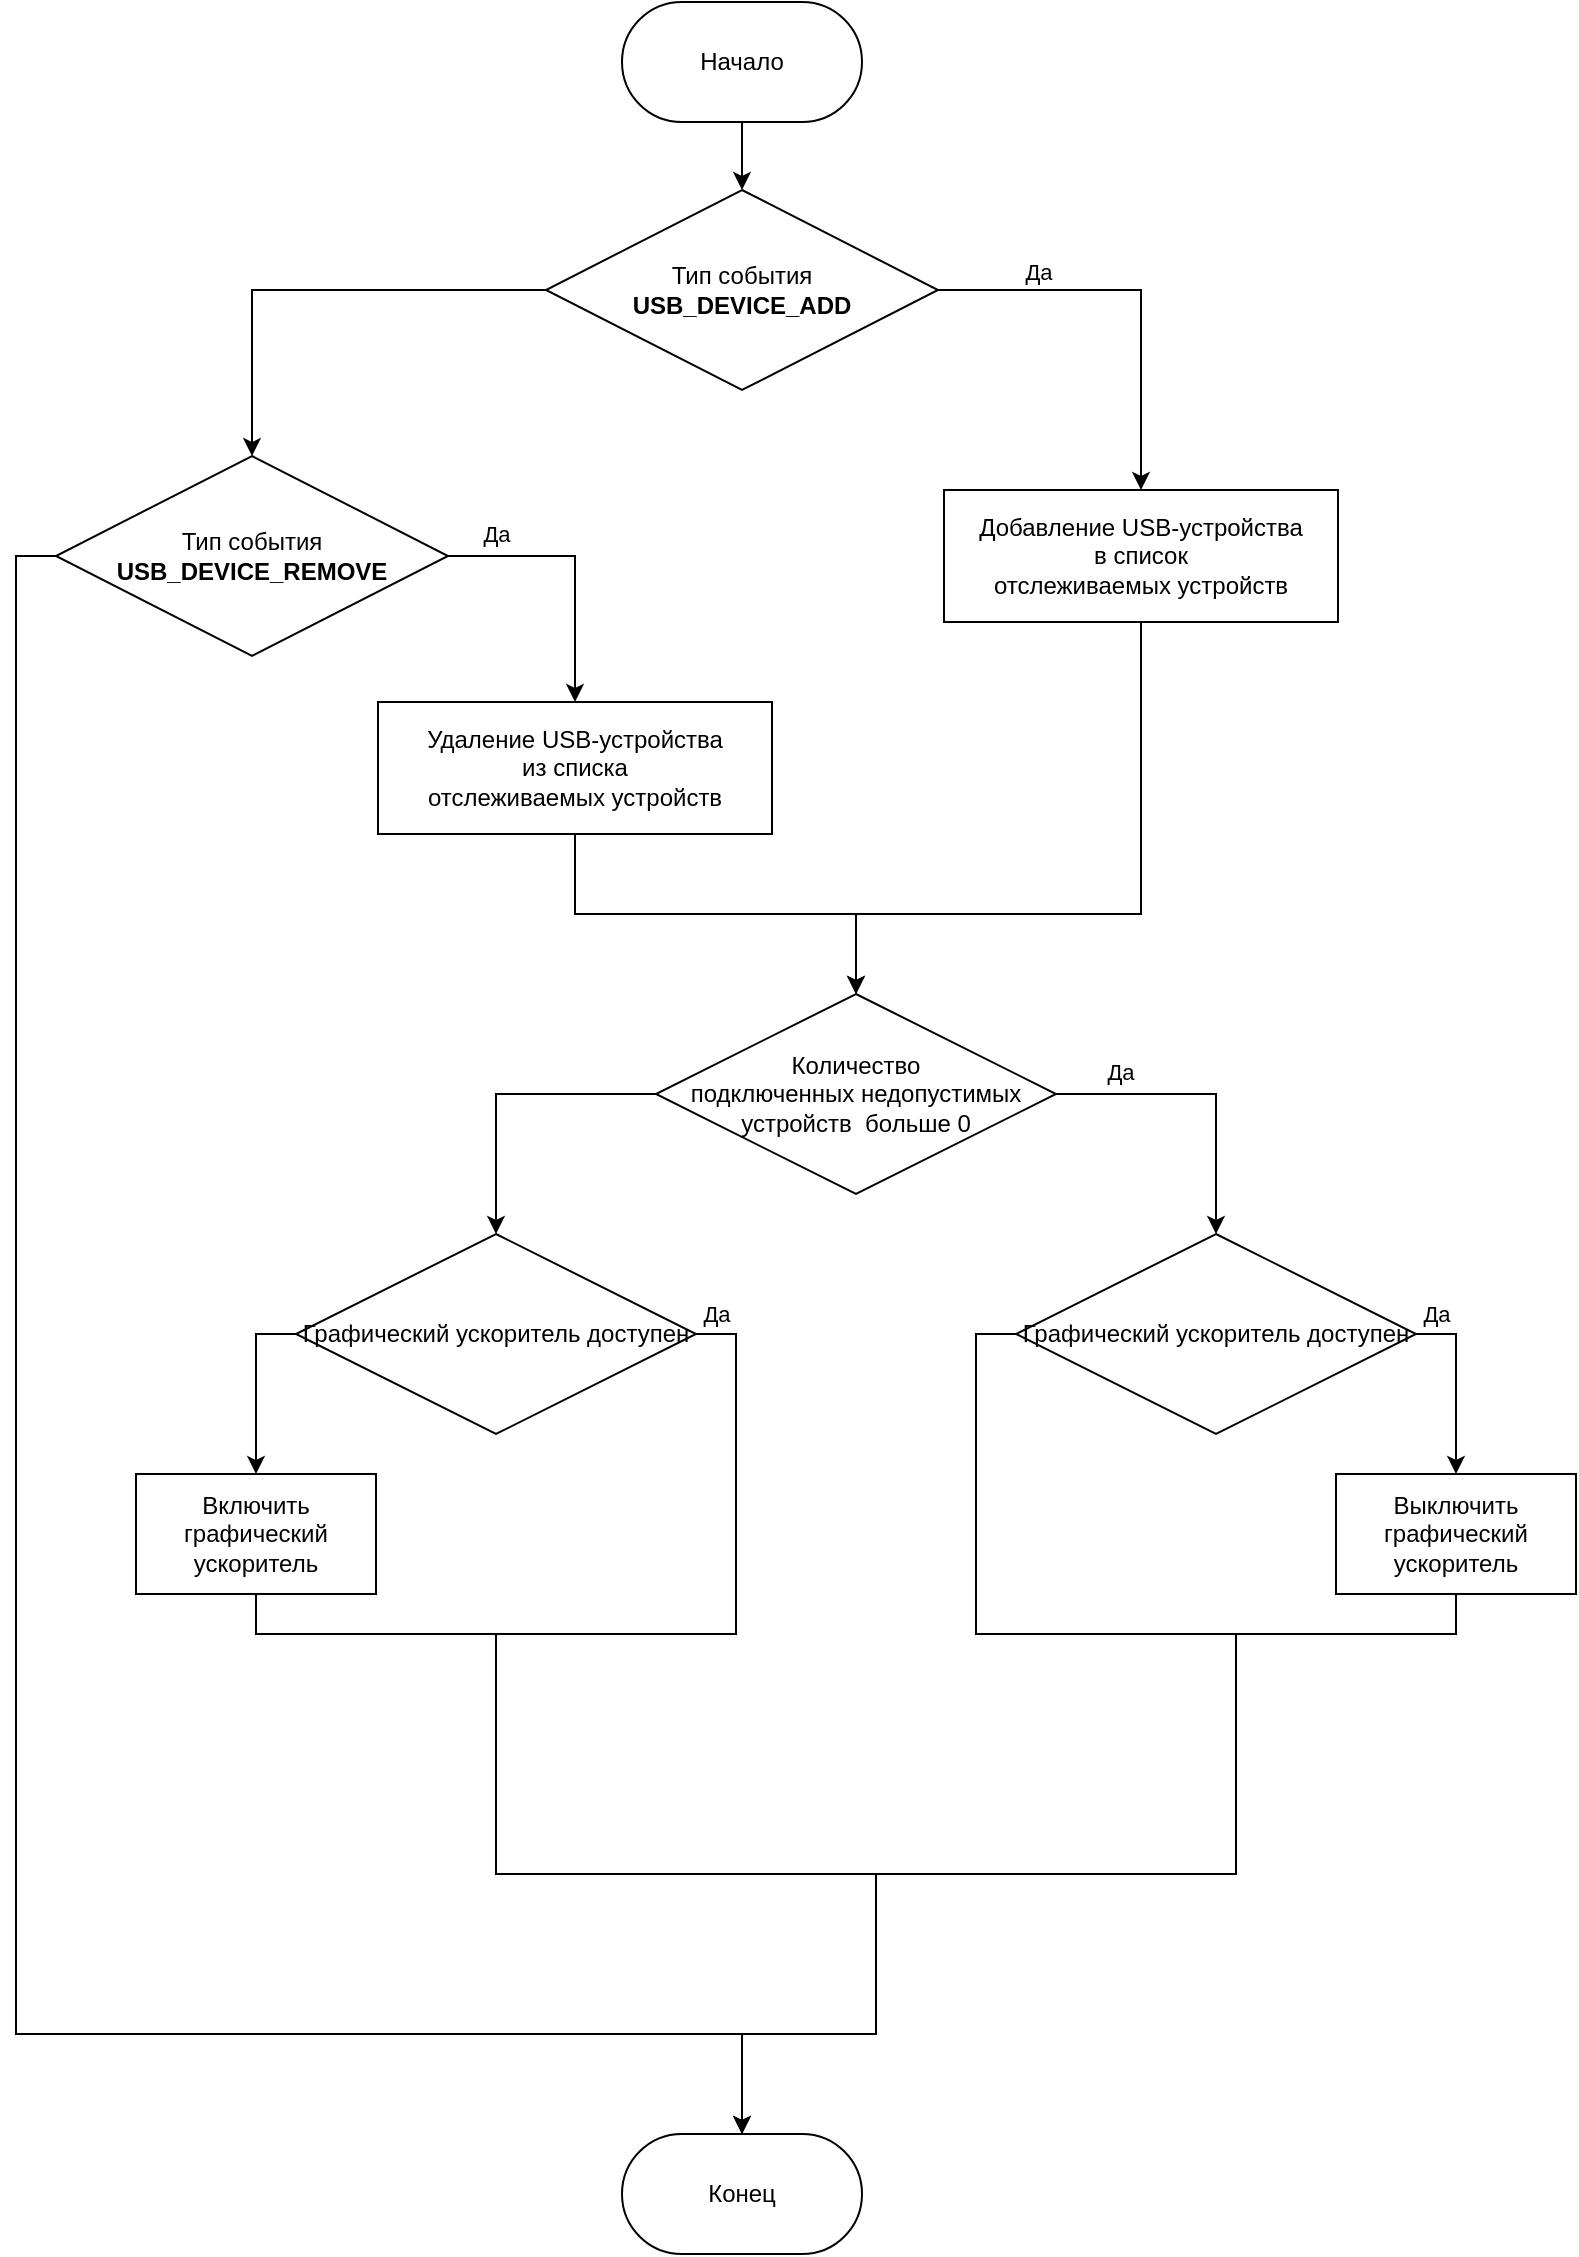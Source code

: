 <mxfile version="20.6.2" type="device"><diagram id="QLsLs4ke-NI1PkWafyxt" name="Страница 1"><mxGraphModel dx="946" dy="646" grid="1" gridSize="10" guides="1" tooltips="1" connect="1" arrows="1" fold="1" page="0" pageScale="1" pageWidth="1169" pageHeight="827" math="0" shadow="0"><root><mxCell id="0"/><mxCell id="1" parent="0"/><mxCell id="_0wy5nlWeRfNxAV_vtsa-4" style="edgeStyle=orthogonalEdgeStyle;rounded=0;orthogonalLoop=1;jettySize=auto;html=1;exitX=0;exitY=0.5;exitDx=0;exitDy=0;exitPerimeter=0;" parent="1" source="_0wy5nlWeRfNxAV_vtsa-2" target="_0wy5nlWeRfNxAV_vtsa-3" edge="1"><mxGeometry relative="1" as="geometry"/></mxCell><mxCell id="_0wy5nlWeRfNxAV_vtsa-10" value="Да" style="edgeStyle=orthogonalEdgeStyle;rounded=0;orthogonalLoop=1;jettySize=auto;html=1;exitX=1;exitY=0.5;exitDx=0;exitDy=0;exitPerimeter=0;" parent="1" source="_0wy5nlWeRfNxAV_vtsa-2" target="_0wy5nlWeRfNxAV_vtsa-9" edge="1"><mxGeometry x="-0.504" y="9" relative="1" as="geometry"><mxPoint as="offset"/></mxGeometry></mxCell><mxCell id="_0wy5nlWeRfNxAV_vtsa-2" value="Тип события &lt;br&gt;&lt;b&gt;USB_DEVICE_ADD&lt;/b&gt;" style="strokeWidth=1;html=1;shape=mxgraph.flowchart.decision;whiteSpace=wrap;" parent="1" vertex="1"><mxGeometry x="445" y="118" width="196" height="100" as="geometry"/></mxCell><mxCell id="_0wy5nlWeRfNxAV_vtsa-72" style="edgeStyle=orthogonalEdgeStyle;rounded=0;orthogonalLoop=1;jettySize=auto;html=1;exitX=1;exitY=0.5;exitDx=0;exitDy=0;exitPerimeter=0;endArrow=classic;endFill=1;entryX=0.5;entryY=0;entryDx=0;entryDy=0;" parent="1" source="_0wy5nlWeRfNxAV_vtsa-3" target="_0wy5nlWeRfNxAV_vtsa-75" edge="1"><mxGeometry relative="1" as="geometry"><mxPoint x="461.833" y="362" as="targetPoint"/></mxGeometry></mxCell><mxCell id="_0wy5nlWeRfNxAV_vtsa-111" value="Да" style="edgeLabel;html=1;align=center;verticalAlign=middle;resizable=0;points=[];fontColor=#000000;" parent="_0wy5nlWeRfNxAV_vtsa-72" vertex="1" connectable="0"><mxGeometry x="-0.621" y="4" relative="1" as="geometry"><mxPoint x="-2" y="-7" as="offset"/></mxGeometry></mxCell><mxCell id="QSEoKqXFJWltNY37h1rr-3" style="edgeStyle=orthogonalEdgeStyle;rounded=0;orthogonalLoop=1;jettySize=auto;html=1;exitX=0;exitY=0.5;exitDx=0;exitDy=0;exitPerimeter=0;entryX=0.5;entryY=0;entryDx=0;entryDy=0;" parent="1" source="_0wy5nlWeRfNxAV_vtsa-3" target="h25yLDEHwrsebIMLWmt4-6" edge="1"><mxGeometry relative="1" as="geometry"><Array as="points"><mxPoint x="180" y="301"/><mxPoint x="180" y="1040"/><mxPoint x="543" y="1040"/></Array></mxGeometry></mxCell><mxCell id="_0wy5nlWeRfNxAV_vtsa-3" value="Тип события &lt;br&gt;&lt;b&gt;USB_DEVICE_REMOVE&lt;/b&gt;" style="strokeWidth=1;html=1;shape=mxgraph.flowchart.decision;whiteSpace=wrap;strokeColor=default;" parent="1" vertex="1"><mxGeometry x="200" y="251" width="196" height="100" as="geometry"/></mxCell><mxCell id="QSEoKqXFJWltNY37h1rr-2" style="edgeStyle=orthogonalEdgeStyle;rounded=0;orthogonalLoop=1;jettySize=auto;html=1;entryX=0.5;entryY=0;entryDx=0;entryDy=0;entryPerimeter=0;" parent="1" source="_0wy5nlWeRfNxAV_vtsa-9" target="_0wy5nlWeRfNxAV_vtsa-54" edge="1"><mxGeometry relative="1" as="geometry"><Array as="points"><mxPoint x="743" y="480"/><mxPoint x="600" y="480"/></Array></mxGeometry></mxCell><mxCell id="_0wy5nlWeRfNxAV_vtsa-9" value="Добавление USB-устройства &lt;br&gt;в список &lt;br&gt;отслеживаемых устройств" style="rounded=0;whiteSpace=wrap;html=1;" parent="1" vertex="1"><mxGeometry x="644" y="268" width="197" height="66" as="geometry"/></mxCell><mxCell id="_0wy5nlWeRfNxAV_vtsa-53" value="Да" style="edgeStyle=orthogonalEdgeStyle;rounded=0;orthogonalLoop=1;jettySize=auto;html=1;exitX=1;exitY=0.5;exitDx=0;exitDy=0;exitPerimeter=0;entryX=0.5;entryY=0;entryDx=0;entryDy=0;entryPerimeter=0;" parent="1" source="_0wy5nlWeRfNxAV_vtsa-54" target="_0wy5nlWeRfNxAV_vtsa-57" edge="1"><mxGeometry x="-0.578" y="11" relative="1" as="geometry"><mxPoint as="offset"/><Array as="points"><mxPoint x="780" y="579"/><mxPoint x="780" y="665"/></Array></mxGeometry></mxCell><mxCell id="h25yLDEHwrsebIMLWmt4-10" style="edgeStyle=orthogonalEdgeStyle;rounded=0;orthogonalLoop=1;jettySize=auto;html=1;exitX=0;exitY=0.5;exitDx=0;exitDy=0;exitPerimeter=0;entryX=0.5;entryY=0;entryDx=0;entryDy=0;entryPerimeter=0;endArrow=classic;endFill=1;" parent="1" source="_0wy5nlWeRfNxAV_vtsa-54" target="_0wy5nlWeRfNxAV_vtsa-60" edge="1"><mxGeometry relative="1" as="geometry"/></mxCell><mxCell id="_0wy5nlWeRfNxAV_vtsa-54" value="Количество &lt;br&gt;подключенных недопустимых &lt;br&gt;устройств &amp;nbsp;больше 0" style="strokeWidth=1;html=1;shape=mxgraph.flowchart.decision;whiteSpace=wrap;" parent="1" vertex="1"><mxGeometry x="500" y="520" width="200" height="100" as="geometry"/></mxCell><mxCell id="h25yLDEHwrsebIMLWmt4-13" style="edgeStyle=orthogonalEdgeStyle;rounded=0;orthogonalLoop=1;jettySize=auto;html=1;exitX=1;exitY=0.5;exitDx=0;exitDy=0;exitPerimeter=0;entryX=0.5;entryY=0;entryDx=0;entryDy=0;endArrow=classic;endFill=1;" parent="1" source="_0wy5nlWeRfNxAV_vtsa-57" target="h25yLDEHwrsebIMLWmt4-12" edge="1"><mxGeometry relative="1" as="geometry"/></mxCell><mxCell id="h25yLDEHwrsebIMLWmt4-16" value="Да" style="edgeLabel;html=1;align=center;verticalAlign=middle;resizable=0;points=[];" parent="h25yLDEHwrsebIMLWmt4-13" vertex="1" connectable="0"><mxGeometry x="-0.778" y="-3" relative="1" as="geometry"><mxPoint y="-13" as="offset"/></mxGeometry></mxCell><mxCell id="h25yLDEHwrsebIMLWmt4-14" style="edgeStyle=orthogonalEdgeStyle;rounded=0;orthogonalLoop=1;jettySize=auto;html=1;exitX=0;exitY=0.5;exitDx=0;exitDy=0;exitPerimeter=0;entryX=0.5;entryY=1;entryDx=0;entryDy=0;endArrow=none;endFill=0;" parent="1" source="_0wy5nlWeRfNxAV_vtsa-57" target="h25yLDEHwrsebIMLWmt4-12" edge="1"><mxGeometry relative="1" as="geometry"/></mxCell><mxCell id="_0wy5nlWeRfNxAV_vtsa-57" value="Графический ускоритель доступен" style="strokeWidth=1;html=1;shape=mxgraph.flowchart.decision;whiteSpace=wrap;" parent="1" vertex="1"><mxGeometry x="680" y="640" width="200" height="100" as="geometry"/></mxCell><mxCell id="h25yLDEHwrsebIMLWmt4-9" style="edgeStyle=orthogonalEdgeStyle;rounded=0;orthogonalLoop=1;jettySize=auto;html=1;exitX=1;exitY=0.5;exitDx=0;exitDy=0;exitPerimeter=0;entryX=0.5;entryY=1;entryDx=0;entryDy=0;endArrow=none;endFill=0;" parent="1" source="_0wy5nlWeRfNxAV_vtsa-60" target="_0wy5nlWeRfNxAV_vtsa-63" edge="1"><mxGeometry relative="1" as="geometry"/></mxCell><mxCell id="h25yLDEHwrsebIMLWmt4-15" value="Да" style="edgeLabel;html=1;align=center;verticalAlign=middle;resizable=0;points=[];" parent="h25yLDEHwrsebIMLWmt4-9" vertex="1" connectable="0"><mxGeometry x="-0.767" y="1" relative="1" as="geometry"><mxPoint x="-11" y="-40" as="offset"/></mxGeometry></mxCell><mxCell id="h25yLDEHwrsebIMLWmt4-11" style="edgeStyle=orthogonalEdgeStyle;rounded=0;orthogonalLoop=1;jettySize=auto;html=1;exitX=0;exitY=0.5;exitDx=0;exitDy=0;exitPerimeter=0;entryX=0.5;entryY=0;entryDx=0;entryDy=0;endArrow=classic;endFill=1;" parent="1" source="_0wy5nlWeRfNxAV_vtsa-60" target="_0wy5nlWeRfNxAV_vtsa-63" edge="1"><mxGeometry relative="1" as="geometry"/></mxCell><mxCell id="_0wy5nlWeRfNxAV_vtsa-60" value="Графический ускоритель доступен" style="strokeWidth=1;html=1;shape=mxgraph.flowchart.decision;whiteSpace=wrap;" parent="1" vertex="1"><mxGeometry x="320" y="640" width="200" height="100" as="geometry"/></mxCell><mxCell id="_0wy5nlWeRfNxAV_vtsa-63" value="Включить графический ускоритель" style="rounded=0;whiteSpace=wrap;html=1;" parent="1" vertex="1"><mxGeometry x="240" y="760" width="120" height="60" as="geometry"/></mxCell><mxCell id="h25yLDEHwrsebIMLWmt4-17" style="edgeStyle=orthogonalEdgeStyle;rounded=0;orthogonalLoop=1;jettySize=auto;html=1;exitX=0.5;exitY=0;exitDx=0;exitDy=0;endArrow=none;endFill=0;" parent="1" source="h25yLDEHwrsebIMLWmt4-6" edge="1"><mxGeometry relative="1" as="geometry"><mxPoint x="420" y="840" as="targetPoint"/><Array as="points"><mxPoint x="543" y="1040"/><mxPoint x="610" y="1040"/><mxPoint x="610" y="960"/><mxPoint x="420" y="960"/></Array><mxPoint x="599.5" y="1020" as="sourcePoint"/></mxGeometry></mxCell><mxCell id="QSEoKqXFJWltNY37h1rr-1" style="edgeStyle=orthogonalEdgeStyle;rounded=0;orthogonalLoop=1;jettySize=auto;html=1;entryX=0.5;entryY=0;entryDx=0;entryDy=0;entryPerimeter=0;" parent="1" source="_0wy5nlWeRfNxAV_vtsa-75" target="_0wy5nlWeRfNxAV_vtsa-54" edge="1"><mxGeometry relative="1" as="geometry"/></mxCell><mxCell id="_0wy5nlWeRfNxAV_vtsa-75" value="Удаление USB-устройства &lt;br&gt;из списка &lt;br&gt;отслеживаемых устройств" style="rounded=0;whiteSpace=wrap;html=1;" parent="1" vertex="1"><mxGeometry x="361" y="374" width="197" height="66" as="geometry"/></mxCell><mxCell id="h25yLDEHwrsebIMLWmt4-3" value="" style="edgeStyle=orthogonalEdgeStyle;rounded=0;orthogonalLoop=1;jettySize=auto;html=1;" parent="1" source="h25yLDEHwrsebIMLWmt4-2" target="_0wy5nlWeRfNxAV_vtsa-2" edge="1"><mxGeometry relative="1" as="geometry"/></mxCell><mxCell id="h25yLDEHwrsebIMLWmt4-2" value="Начало" style="rounded=1;whiteSpace=wrap;html=1;arcSize=50;" parent="1" vertex="1"><mxGeometry x="483" y="24" width="120" height="60" as="geometry"/></mxCell><mxCell id="h25yLDEHwrsebIMLWmt4-6" value="Конец" style="rounded=1;whiteSpace=wrap;html=1;arcSize=50;" parent="1" vertex="1"><mxGeometry x="483" y="1090" width="120" height="60" as="geometry"/></mxCell><mxCell id="QSEoKqXFJWltNY37h1rr-5" style="edgeStyle=orthogonalEdgeStyle;rounded=0;orthogonalLoop=1;jettySize=auto;html=1;exitX=0.5;exitY=1;exitDx=0;exitDy=0;entryX=0.5;entryY=0;entryDx=0;entryDy=0;" parent="1" source="h25yLDEHwrsebIMLWmt4-12" target="h25yLDEHwrsebIMLWmt4-6" edge="1"><mxGeometry relative="1" as="geometry"><Array as="points"><mxPoint x="900" y="840"/><mxPoint x="790" y="840"/><mxPoint x="790" y="960"/><mxPoint x="610" y="960"/><mxPoint x="610" y="1040"/><mxPoint x="543" y="1040"/></Array></mxGeometry></mxCell><mxCell id="h25yLDEHwrsebIMLWmt4-12" value="Выключить графический ускоритель" style="rounded=0;whiteSpace=wrap;html=1;" parent="1" vertex="1"><mxGeometry x="840" y="760" width="120" height="60" as="geometry"/></mxCell></root></mxGraphModel></diagram></mxfile>